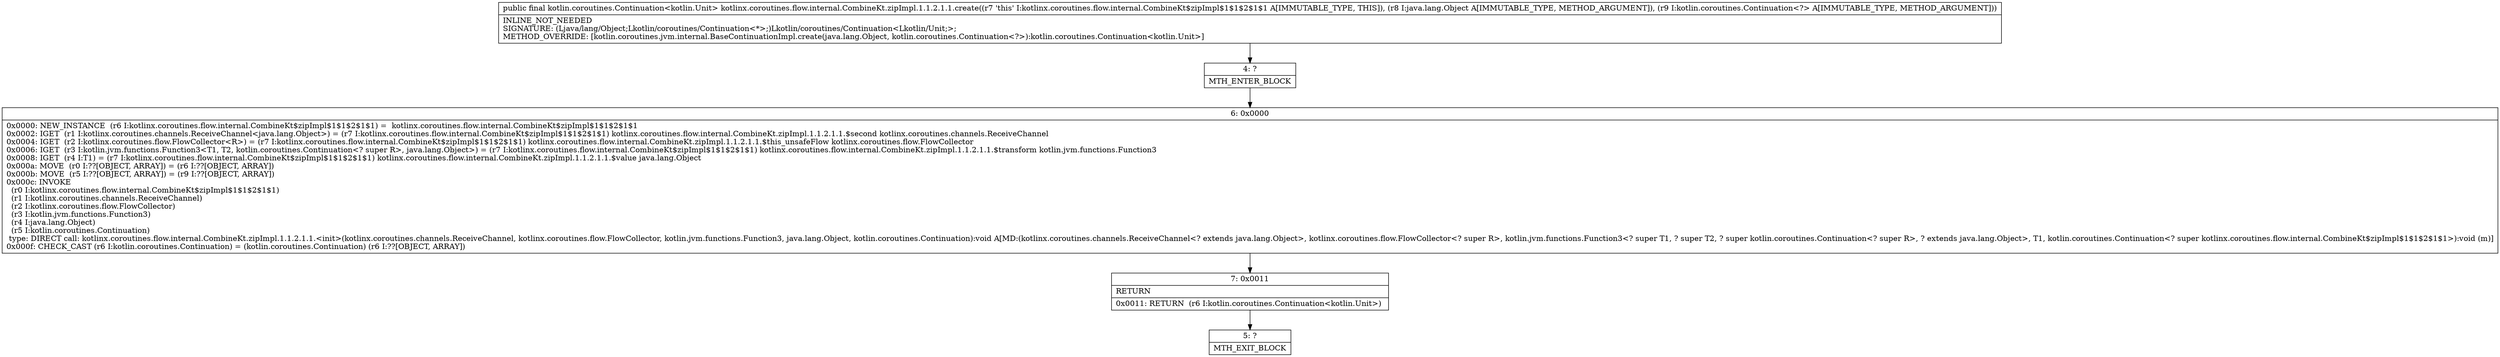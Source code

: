 digraph "CFG forkotlinx.coroutines.flow.internal.CombineKt.zipImpl.1.1.2.1.1.create(Ljava\/lang\/Object;Lkotlin\/coroutines\/Continuation;)Lkotlin\/coroutines\/Continuation;" {
Node_4 [shape=record,label="{4\:\ ?|MTH_ENTER_BLOCK\l}"];
Node_6 [shape=record,label="{6\:\ 0x0000|0x0000: NEW_INSTANCE  (r6 I:kotlinx.coroutines.flow.internal.CombineKt$zipImpl$1$1$2$1$1) =  kotlinx.coroutines.flow.internal.CombineKt$zipImpl$1$1$2$1$1 \l0x0002: IGET  (r1 I:kotlinx.coroutines.channels.ReceiveChannel\<java.lang.Object\>) = (r7 I:kotlinx.coroutines.flow.internal.CombineKt$zipImpl$1$1$2$1$1) kotlinx.coroutines.flow.internal.CombineKt.zipImpl.1.1.2.1.1.$second kotlinx.coroutines.channels.ReceiveChannel \l0x0004: IGET  (r2 I:kotlinx.coroutines.flow.FlowCollector\<R\>) = (r7 I:kotlinx.coroutines.flow.internal.CombineKt$zipImpl$1$1$2$1$1) kotlinx.coroutines.flow.internal.CombineKt.zipImpl.1.1.2.1.1.$this_unsafeFlow kotlinx.coroutines.flow.FlowCollector \l0x0006: IGET  (r3 I:kotlin.jvm.functions.Function3\<T1, T2, kotlin.coroutines.Continuation\<? super R\>, java.lang.Object\>) = (r7 I:kotlinx.coroutines.flow.internal.CombineKt$zipImpl$1$1$2$1$1) kotlinx.coroutines.flow.internal.CombineKt.zipImpl.1.1.2.1.1.$transform kotlin.jvm.functions.Function3 \l0x0008: IGET  (r4 I:T1) = (r7 I:kotlinx.coroutines.flow.internal.CombineKt$zipImpl$1$1$2$1$1) kotlinx.coroutines.flow.internal.CombineKt.zipImpl.1.1.2.1.1.$value java.lang.Object \l0x000a: MOVE  (r0 I:??[OBJECT, ARRAY]) = (r6 I:??[OBJECT, ARRAY]) \l0x000b: MOVE  (r5 I:??[OBJECT, ARRAY]) = (r9 I:??[OBJECT, ARRAY]) \l0x000c: INVOKE  \l  (r0 I:kotlinx.coroutines.flow.internal.CombineKt$zipImpl$1$1$2$1$1)\l  (r1 I:kotlinx.coroutines.channels.ReceiveChannel)\l  (r2 I:kotlinx.coroutines.flow.FlowCollector)\l  (r3 I:kotlin.jvm.functions.Function3)\l  (r4 I:java.lang.Object)\l  (r5 I:kotlin.coroutines.Continuation)\l type: DIRECT call: kotlinx.coroutines.flow.internal.CombineKt.zipImpl.1.1.2.1.1.\<init\>(kotlinx.coroutines.channels.ReceiveChannel, kotlinx.coroutines.flow.FlowCollector, kotlin.jvm.functions.Function3, java.lang.Object, kotlin.coroutines.Continuation):void A[MD:(kotlinx.coroutines.channels.ReceiveChannel\<? extends java.lang.Object\>, kotlinx.coroutines.flow.FlowCollector\<? super R\>, kotlin.jvm.functions.Function3\<? super T1, ? super T2, ? super kotlin.coroutines.Continuation\<? super R\>, ? extends java.lang.Object\>, T1, kotlin.coroutines.Continuation\<? super kotlinx.coroutines.flow.internal.CombineKt$zipImpl$1$1$2$1$1\>):void (m)]\l0x000f: CHECK_CAST (r6 I:kotlin.coroutines.Continuation) = (kotlin.coroutines.Continuation) (r6 I:??[OBJECT, ARRAY]) \l}"];
Node_7 [shape=record,label="{7\:\ 0x0011|RETURN\l|0x0011: RETURN  (r6 I:kotlin.coroutines.Continuation\<kotlin.Unit\>) \l}"];
Node_5 [shape=record,label="{5\:\ ?|MTH_EXIT_BLOCK\l}"];
MethodNode[shape=record,label="{public final kotlin.coroutines.Continuation\<kotlin.Unit\> kotlinx.coroutines.flow.internal.CombineKt.zipImpl.1.1.2.1.1.create((r7 'this' I:kotlinx.coroutines.flow.internal.CombineKt$zipImpl$1$1$2$1$1 A[IMMUTABLE_TYPE, THIS]), (r8 I:java.lang.Object A[IMMUTABLE_TYPE, METHOD_ARGUMENT]), (r9 I:kotlin.coroutines.Continuation\<?\> A[IMMUTABLE_TYPE, METHOD_ARGUMENT]))  | INLINE_NOT_NEEDED\lSIGNATURE: (Ljava\/lang\/Object;Lkotlin\/coroutines\/Continuation\<*\>;)Lkotlin\/coroutines\/Continuation\<Lkotlin\/Unit;\>;\lMETHOD_OVERRIDE: [kotlin.coroutines.jvm.internal.BaseContinuationImpl.create(java.lang.Object, kotlin.coroutines.Continuation\<?\>):kotlin.coroutines.Continuation\<kotlin.Unit\>]\l}"];
MethodNode -> Node_4;Node_4 -> Node_6;
Node_6 -> Node_7;
Node_7 -> Node_5;
}

